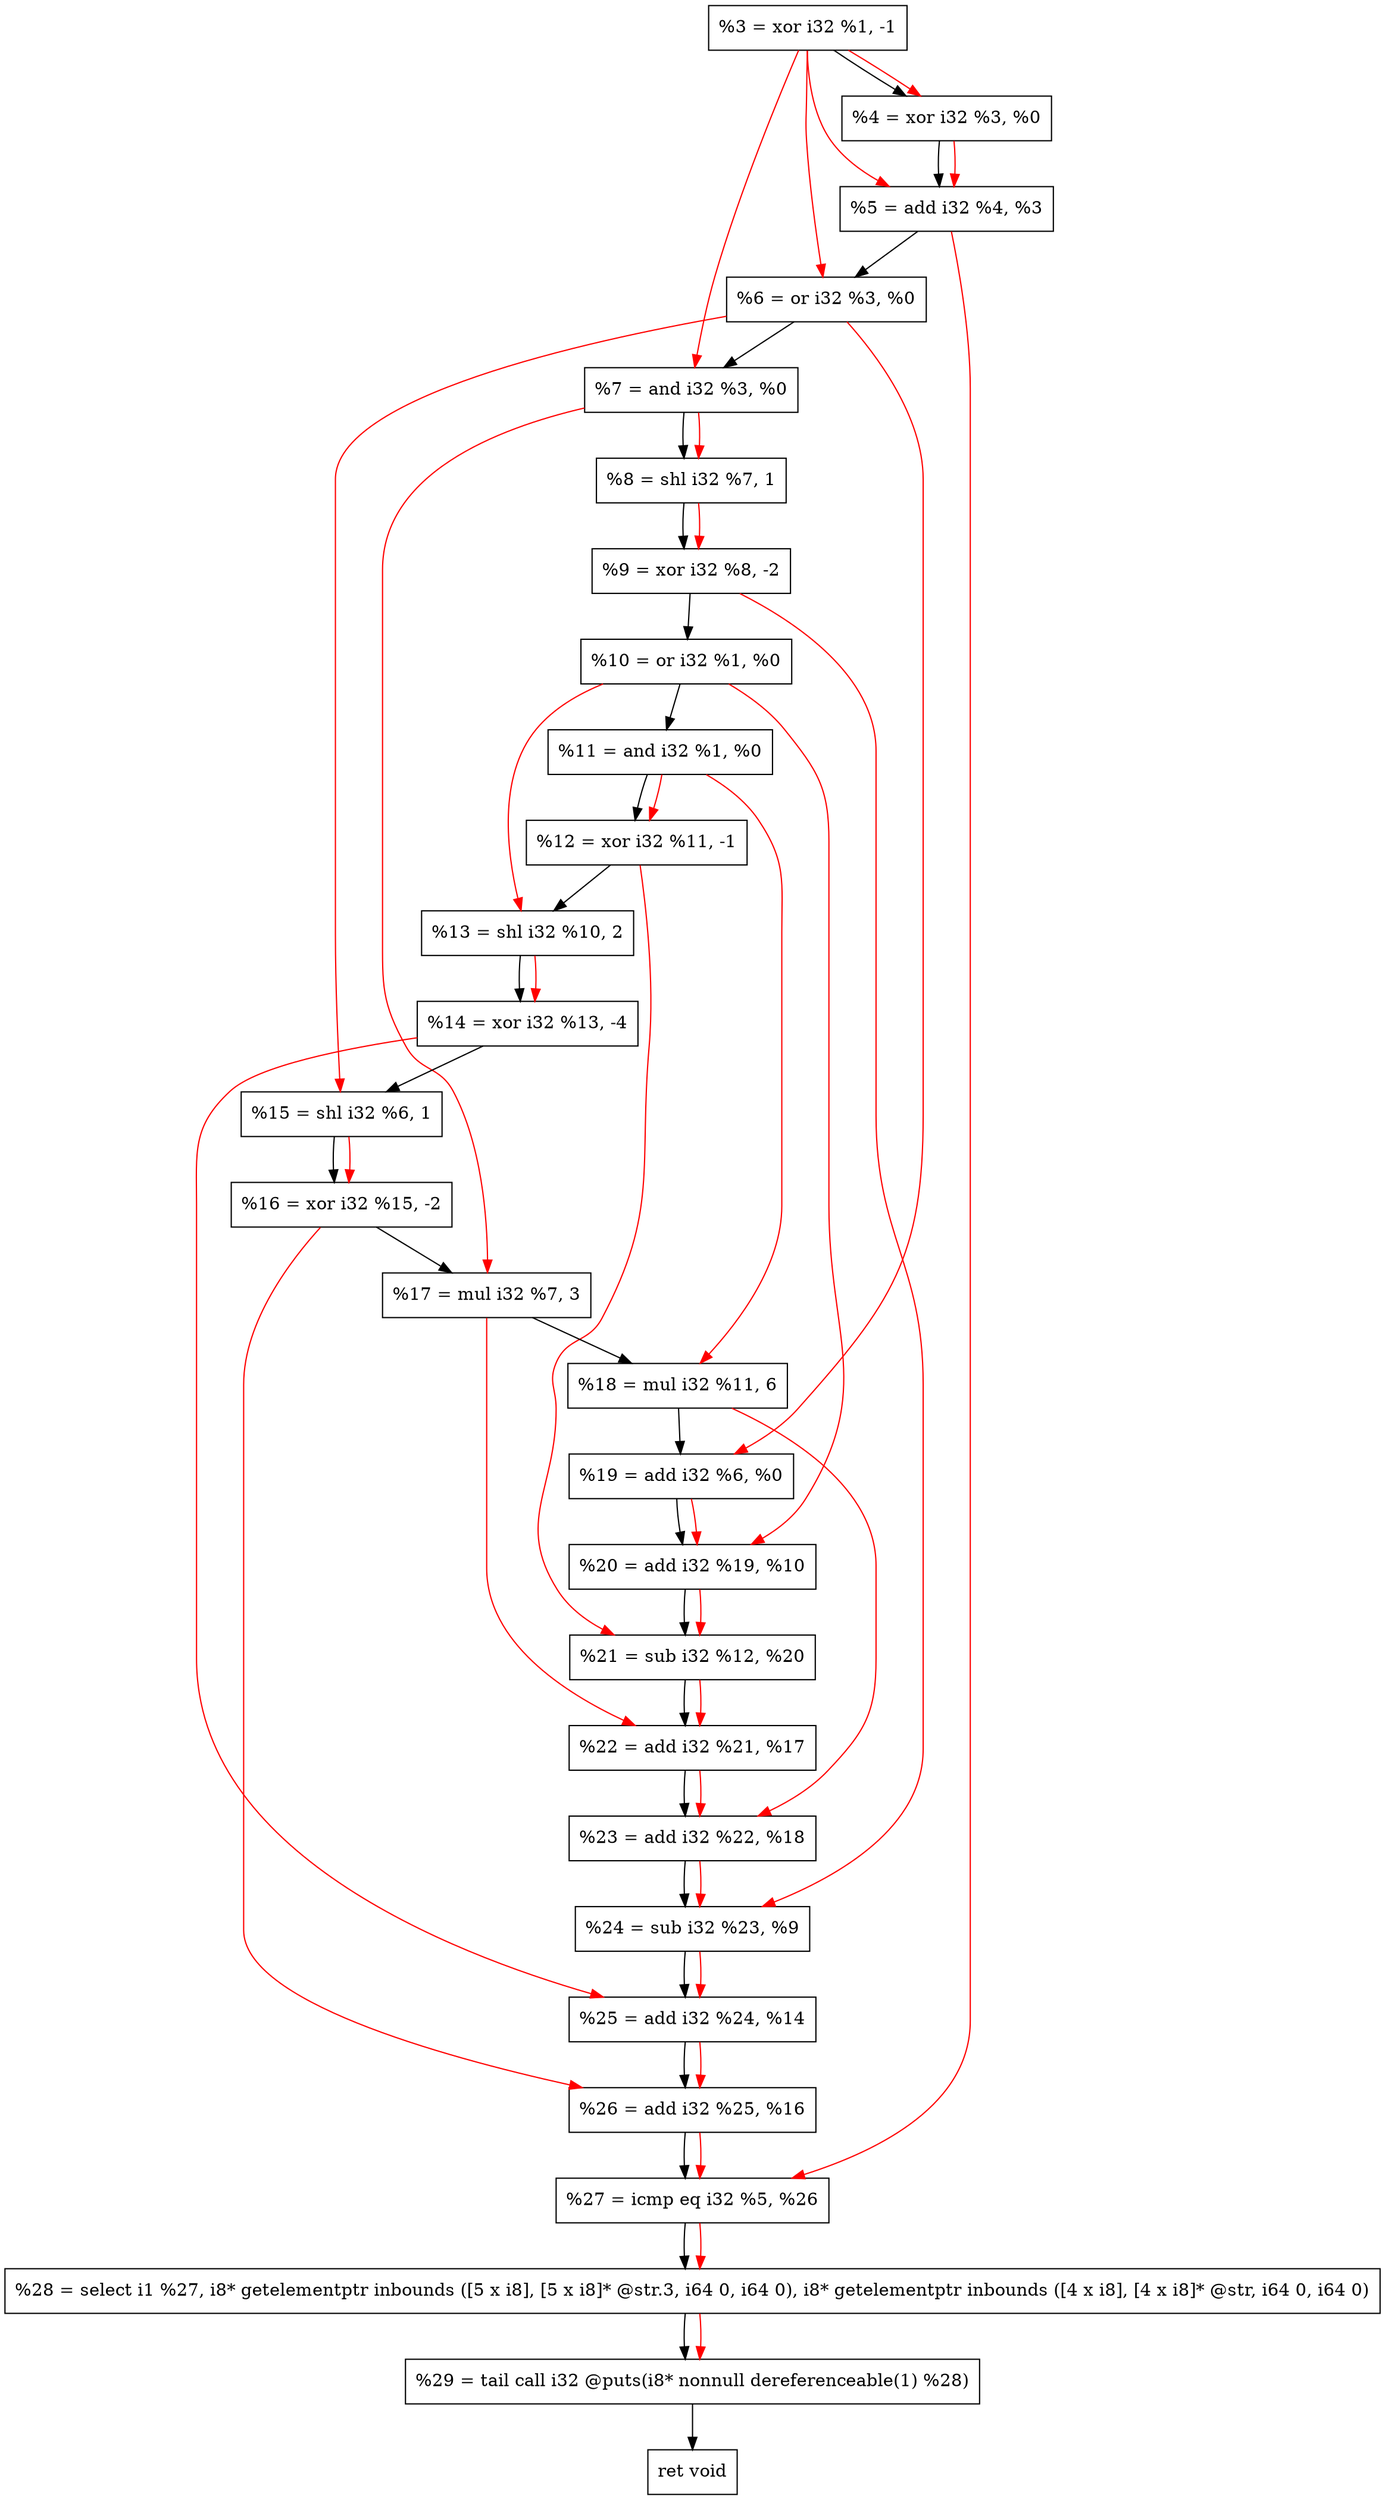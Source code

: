 digraph "DFG for'crackme' function" {
	Node0x24cabb0[shape=record, label="  %3 = xor i32 %1, -1"];
	Node0x24cac20[shape=record, label="  %4 = xor i32 %3, %0"];
	Node0x24cace0[shape=record, label="  %5 = add i32 %4, %3"];
	Node0x24cad50[shape=record, label="  %6 = or i32 %3, %0"];
	Node0x24cadc0[shape=record, label="  %7 = and i32 %3, %0"];
	Node0x24cae30[shape=record, label="  %8 = shl i32 %7, 1"];
	Node0x24caed0[shape=record, label="  %9 = xor i32 %8, -2"];
	Node0x24caf40[shape=record, label="  %10 = or i32 %1, %0"];
	Node0x24cafb0[shape=record, label="  %11 = and i32 %1, %0"];
	Node0x24cb020[shape=record, label="  %12 = xor i32 %11, -1"];
	Node0x24cb0c0[shape=record, label="  %13 = shl i32 %10, 2"];
	Node0x24cb160[shape=record, label="  %14 = xor i32 %13, -4"];
	Node0x24cb1d0[shape=record, label="  %15 = shl i32 %6, 1"];
	Node0x24cb240[shape=record, label="  %16 = xor i32 %15, -2"];
	Node0x24cb2e0[shape=record, label="  %17 = mul i32 %7, 3"];
	Node0x24cb380[shape=record, label="  %18 = mul i32 %11, 6"];
	Node0x24cb3f0[shape=record, label="  %19 = add i32 %6, %0"];
	Node0x24cb460[shape=record, label="  %20 = add i32 %19, %10"];
	Node0x24cb4d0[shape=record, label="  %21 = sub i32 %12, %20"];
	Node0x24cb540[shape=record, label="  %22 = add i32 %21, %17"];
	Node0x24cb5b0[shape=record, label="  %23 = add i32 %22, %18"];
	Node0x24cb620[shape=record, label="  %24 = sub i32 %23, %9"];
	Node0x24cb690[shape=record, label="  %25 = add i32 %24, %14"];
	Node0x24cb700[shape=record, label="  %26 = add i32 %25, %16"];
	Node0x24cb770[shape=record, label="  %27 = icmp eq i32 %5, %26"];
	Node0x246b268[shape=record, label="  %28 = select i1 %27, i8* getelementptr inbounds ([5 x i8], [5 x i8]* @str.3, i64 0, i64 0), i8* getelementptr inbounds ([4 x i8], [4 x i8]* @str, i64 0, i64 0)"];
	Node0x24cbc10[shape=record, label="  %29 = tail call i32 @puts(i8* nonnull dereferenceable(1) %28)"];
	Node0x24cbc60[shape=record, label="  ret void"];
	Node0x24cabb0 -> Node0x24cac20;
	Node0x24cac20 -> Node0x24cace0;
	Node0x24cace0 -> Node0x24cad50;
	Node0x24cad50 -> Node0x24cadc0;
	Node0x24cadc0 -> Node0x24cae30;
	Node0x24cae30 -> Node0x24caed0;
	Node0x24caed0 -> Node0x24caf40;
	Node0x24caf40 -> Node0x24cafb0;
	Node0x24cafb0 -> Node0x24cb020;
	Node0x24cb020 -> Node0x24cb0c0;
	Node0x24cb0c0 -> Node0x24cb160;
	Node0x24cb160 -> Node0x24cb1d0;
	Node0x24cb1d0 -> Node0x24cb240;
	Node0x24cb240 -> Node0x24cb2e0;
	Node0x24cb2e0 -> Node0x24cb380;
	Node0x24cb380 -> Node0x24cb3f0;
	Node0x24cb3f0 -> Node0x24cb460;
	Node0x24cb460 -> Node0x24cb4d0;
	Node0x24cb4d0 -> Node0x24cb540;
	Node0x24cb540 -> Node0x24cb5b0;
	Node0x24cb5b0 -> Node0x24cb620;
	Node0x24cb620 -> Node0x24cb690;
	Node0x24cb690 -> Node0x24cb700;
	Node0x24cb700 -> Node0x24cb770;
	Node0x24cb770 -> Node0x246b268;
	Node0x246b268 -> Node0x24cbc10;
	Node0x24cbc10 -> Node0x24cbc60;
edge [color=red]
	Node0x24cabb0 -> Node0x24cac20;
	Node0x24cac20 -> Node0x24cace0;
	Node0x24cabb0 -> Node0x24cace0;
	Node0x24cabb0 -> Node0x24cad50;
	Node0x24cabb0 -> Node0x24cadc0;
	Node0x24cadc0 -> Node0x24cae30;
	Node0x24cae30 -> Node0x24caed0;
	Node0x24cafb0 -> Node0x24cb020;
	Node0x24caf40 -> Node0x24cb0c0;
	Node0x24cb0c0 -> Node0x24cb160;
	Node0x24cad50 -> Node0x24cb1d0;
	Node0x24cb1d0 -> Node0x24cb240;
	Node0x24cadc0 -> Node0x24cb2e0;
	Node0x24cafb0 -> Node0x24cb380;
	Node0x24cad50 -> Node0x24cb3f0;
	Node0x24cb3f0 -> Node0x24cb460;
	Node0x24caf40 -> Node0x24cb460;
	Node0x24cb020 -> Node0x24cb4d0;
	Node0x24cb460 -> Node0x24cb4d0;
	Node0x24cb4d0 -> Node0x24cb540;
	Node0x24cb2e0 -> Node0x24cb540;
	Node0x24cb540 -> Node0x24cb5b0;
	Node0x24cb380 -> Node0x24cb5b0;
	Node0x24cb5b0 -> Node0x24cb620;
	Node0x24caed0 -> Node0x24cb620;
	Node0x24cb620 -> Node0x24cb690;
	Node0x24cb160 -> Node0x24cb690;
	Node0x24cb690 -> Node0x24cb700;
	Node0x24cb240 -> Node0x24cb700;
	Node0x24cace0 -> Node0x24cb770;
	Node0x24cb700 -> Node0x24cb770;
	Node0x24cb770 -> Node0x246b268;
	Node0x246b268 -> Node0x24cbc10;
}

